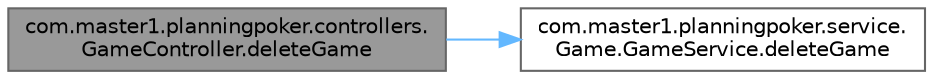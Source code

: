 digraph "com.master1.planningpoker.controllers.GameController.deleteGame"
{
 // LATEX_PDF_SIZE
  bgcolor="transparent";
  edge [fontname=Helvetica,fontsize=10,labelfontname=Helvetica,labelfontsize=10];
  node [fontname=Helvetica,fontsize=10,shape=box,height=0.2,width=0.4];
  rankdir="LR";
  Node1 [id="Node000001",label="com.master1.planningpoker.controllers.\lGameController.deleteGame",height=0.2,width=0.4,color="gray40", fillcolor="grey60", style="filled", fontcolor="black",tooltip="Supprime un jeu spécifique en fonction de son ID."];
  Node1 -> Node2 [id="edge1_Node000001_Node000002",color="steelblue1",style="solid",tooltip=" "];
  Node2 [id="Node000002",label="com.master1.planningpoker.service.\lGame.GameService.deleteGame",height=0.2,width=0.4,color="grey40", fillcolor="white", style="filled",URL="$classcom_1_1master1_1_1planningpoker_1_1service_1_1_game_1_1_game_service.html#a3eb749e3211957159a2b79c3f4c771cc",tooltip=" "];
}
